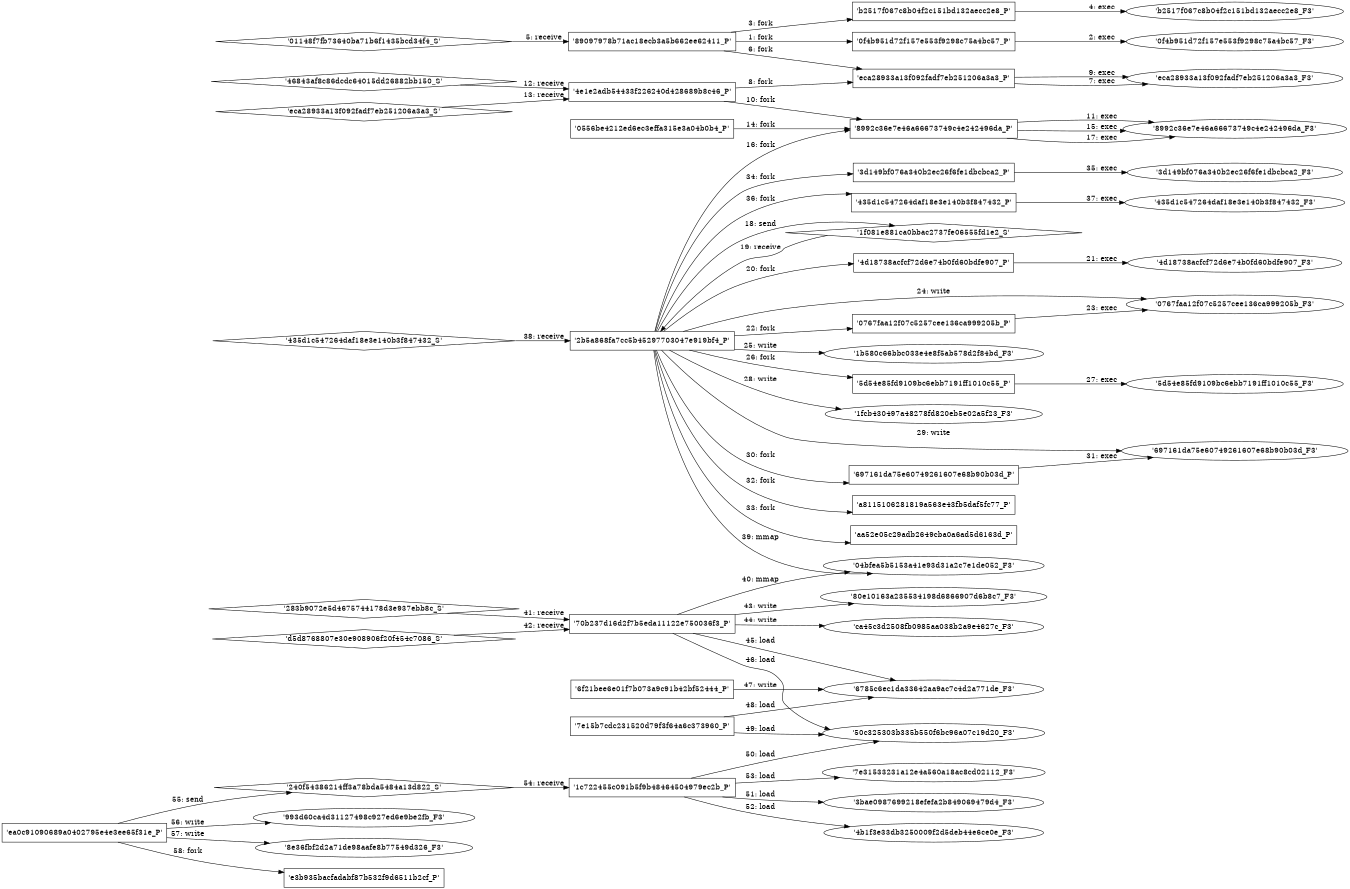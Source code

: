 digraph "D:\Learning\Paper\apt\基于CTI的攻击预警\Dataset\攻击图\ASGfromALLCTI\Sophisticated new Android malware marks the latest evolution of mobile ransomware.dot" {
rankdir="LR"
size="9"
fixedsize="false"
splines="true"
nodesep=0.3
ranksep=0
fontsize=10
overlap="scalexy"
engine= "neato"
	"'89097978b71ac18ecb3a5b662ee62411_P'" [node_type=Process shape=box]
	"'0f4b951d72f157e553f9298c75a4bc57_P'" [node_type=Process shape=box]
	"'89097978b71ac18ecb3a5b662ee62411_P'" -> "'0f4b951d72f157e553f9298c75a4bc57_P'" [label="1: fork"]
	"'0f4b951d72f157e553f9298c75a4bc57_P'" [node_type=Process shape=box]
	"'0f4b951d72f157e553f9298c75a4bc57_F3'" [node_type=File shape=ellipse]
	"'0f4b951d72f157e553f9298c75a4bc57_P'" -> "'0f4b951d72f157e553f9298c75a4bc57_F3'" [label="2: exec"]
	"'89097978b71ac18ecb3a5b662ee62411_P'" [node_type=Process shape=box]
	"'b2517f067c8b04f2c151bd132aecc2e8_P'" [node_type=Process shape=box]
	"'89097978b71ac18ecb3a5b662ee62411_P'" -> "'b2517f067c8b04f2c151bd132aecc2e8_P'" [label="3: fork"]
	"'b2517f067c8b04f2c151bd132aecc2e8_P'" [node_type=Process shape=box]
	"'b2517f067c8b04f2c151bd132aecc2e8_F3'" [node_type=File shape=ellipse]
	"'b2517f067c8b04f2c151bd132aecc2e8_P'" -> "'b2517f067c8b04f2c151bd132aecc2e8_F3'" [label="4: exec"]
	"'89097978b71ac18ecb3a5b662ee62411_P'" [node_type=Process shape=box]
	"'01148f7fb73640ba71b6f1435bcd34f4_S'" [node_type=Socket shape=diamond]
	"'01148f7fb73640ba71b6f1435bcd34f4_S'" -> "'89097978b71ac18ecb3a5b662ee62411_P'" [label="5: receive"]
	"'89097978b71ac18ecb3a5b662ee62411_P'" [node_type=Process shape=box]
	"'eca28933a13f092fadf7eb251206a3a3_P'" [node_type=Process shape=box]
	"'89097978b71ac18ecb3a5b662ee62411_P'" -> "'eca28933a13f092fadf7eb251206a3a3_P'" [label="6: fork"]
	"'eca28933a13f092fadf7eb251206a3a3_P'" [node_type=Process shape=box]
	"'eca28933a13f092fadf7eb251206a3a3_F3'" [node_type=File shape=ellipse]
	"'eca28933a13f092fadf7eb251206a3a3_P'" -> "'eca28933a13f092fadf7eb251206a3a3_F3'" [label="7: exec"]
	"'4e1e2adb54433f226240d428689b8c46_P'" [node_type=Process shape=box]
	"'eca28933a13f092fadf7eb251206a3a3_P'" [node_type=Process shape=box]
	"'4e1e2adb54433f226240d428689b8c46_P'" -> "'eca28933a13f092fadf7eb251206a3a3_P'" [label="8: fork"]
	"'eca28933a13f092fadf7eb251206a3a3_P'" [node_type=Process shape=box]
	"'eca28933a13f092fadf7eb251206a3a3_F3'" [node_type=File shape=ellipse]
	"'eca28933a13f092fadf7eb251206a3a3_P'" -> "'eca28933a13f092fadf7eb251206a3a3_F3'" [label="9: exec"]
	"'4e1e2adb54433f226240d428689b8c46_P'" [node_type=Process shape=box]
	"'8992c36e7e46a66673749c4e242496da_P'" [node_type=Process shape=box]
	"'4e1e2adb54433f226240d428689b8c46_P'" -> "'8992c36e7e46a66673749c4e242496da_P'" [label="10: fork"]
	"'8992c36e7e46a66673749c4e242496da_P'" [node_type=Process shape=box]
	"'8992c36e7e46a66673749c4e242496da_F3'" [node_type=File shape=ellipse]
	"'8992c36e7e46a66673749c4e242496da_P'" -> "'8992c36e7e46a66673749c4e242496da_F3'" [label="11: exec"]
	"'4e1e2adb54433f226240d428689b8c46_P'" [node_type=Process shape=box]
	"'46843af8c86dcdc64015dd26882bb150_S'" [node_type=Socket shape=diamond]
	"'46843af8c86dcdc64015dd26882bb150_S'" -> "'4e1e2adb54433f226240d428689b8c46_P'" [label="12: receive"]
	"'4e1e2adb54433f226240d428689b8c46_P'" [node_type=Process shape=box]
	"'eca28933a13f092fadf7eb251206a3a3_S'" [node_type=Socket shape=diamond]
	"'eca28933a13f092fadf7eb251206a3a3_S'" -> "'4e1e2adb54433f226240d428689b8c46_P'" [label="13: receive"]
	"'0556be4212ed6ec3effa315e3a04b0b4_P'" [node_type=Process shape=box]
	"'8992c36e7e46a66673749c4e242496da_P'" [node_type=Process shape=box]
	"'0556be4212ed6ec3effa315e3a04b0b4_P'" -> "'8992c36e7e46a66673749c4e242496da_P'" [label="14: fork"]
	"'8992c36e7e46a66673749c4e242496da_P'" [node_type=Process shape=box]
	"'8992c36e7e46a66673749c4e242496da_F3'" [node_type=File shape=ellipse]
	"'8992c36e7e46a66673749c4e242496da_P'" -> "'8992c36e7e46a66673749c4e242496da_F3'" [label="15: exec"]
	"'2b5a868fa7cc5b45297703047e919bf4_P'" [node_type=Process shape=box]
	"'8992c36e7e46a66673749c4e242496da_P'" [node_type=Process shape=box]
	"'2b5a868fa7cc5b45297703047e919bf4_P'" -> "'8992c36e7e46a66673749c4e242496da_P'" [label="16: fork"]
	"'8992c36e7e46a66673749c4e242496da_P'" [node_type=Process shape=box]
	"'8992c36e7e46a66673749c4e242496da_F3'" [node_type=File shape=ellipse]
	"'8992c36e7e46a66673749c4e242496da_P'" -> "'8992c36e7e46a66673749c4e242496da_F3'" [label="17: exec"]
	"'1f081e881ca0bbac2737fe06555fd1e2_S'" [node_type=Socket shape=diamond]
	"'2b5a868fa7cc5b45297703047e919bf4_P'" [node_type=Process shape=box]
	"'2b5a868fa7cc5b45297703047e919bf4_P'" -> "'1f081e881ca0bbac2737fe06555fd1e2_S'" [label="18: send"]
	"'1f081e881ca0bbac2737fe06555fd1e2_S'" -> "'2b5a868fa7cc5b45297703047e919bf4_P'" [label="19: receive"]
	"'2b5a868fa7cc5b45297703047e919bf4_P'" [node_type=Process shape=box]
	"'4d18738acfcf72d6e74b0fd60bdfe907_P'" [node_type=Process shape=box]
	"'2b5a868fa7cc5b45297703047e919bf4_P'" -> "'4d18738acfcf72d6e74b0fd60bdfe907_P'" [label="20: fork"]
	"'4d18738acfcf72d6e74b0fd60bdfe907_P'" [node_type=Process shape=box]
	"'4d18738acfcf72d6e74b0fd60bdfe907_F3'" [node_type=File shape=ellipse]
	"'4d18738acfcf72d6e74b0fd60bdfe907_P'" -> "'4d18738acfcf72d6e74b0fd60bdfe907_F3'" [label="21: exec"]
	"'2b5a868fa7cc5b45297703047e919bf4_P'" [node_type=Process shape=box]
	"'0767faa12f07c5257cee136ca999205b_P'" [node_type=Process shape=box]
	"'2b5a868fa7cc5b45297703047e919bf4_P'" -> "'0767faa12f07c5257cee136ca999205b_P'" [label="22: fork"]
	"'0767faa12f07c5257cee136ca999205b_P'" [node_type=Process shape=box]
	"'0767faa12f07c5257cee136ca999205b_F3'" [node_type=File shape=ellipse]
	"'0767faa12f07c5257cee136ca999205b_P'" -> "'0767faa12f07c5257cee136ca999205b_F3'" [label="23: exec"]
	"'0767faa12f07c5257cee136ca999205b_F3'" [node_type=file shape=ellipse]
	"'2b5a868fa7cc5b45297703047e919bf4_P'" [node_type=Process shape=box]
	"'2b5a868fa7cc5b45297703047e919bf4_P'" -> "'0767faa12f07c5257cee136ca999205b_F3'" [label="24: write"]
	"'1b580c66bbc033e4e8f5ab578d2f84bd_F3'" [node_type=file shape=ellipse]
	"'2b5a868fa7cc5b45297703047e919bf4_P'" [node_type=Process shape=box]
	"'2b5a868fa7cc5b45297703047e919bf4_P'" -> "'1b580c66bbc033e4e8f5ab578d2f84bd_F3'" [label="25: write"]
	"'2b5a868fa7cc5b45297703047e919bf4_P'" [node_type=Process shape=box]
	"'5d54e85fd9109bc6ebb7191ff1010c55_P'" [node_type=Process shape=box]
	"'2b5a868fa7cc5b45297703047e919bf4_P'" -> "'5d54e85fd9109bc6ebb7191ff1010c55_P'" [label="26: fork"]
	"'5d54e85fd9109bc6ebb7191ff1010c55_P'" [node_type=Process shape=box]
	"'5d54e85fd9109bc6ebb7191ff1010c55_F3'" [node_type=File shape=ellipse]
	"'5d54e85fd9109bc6ebb7191ff1010c55_P'" -> "'5d54e85fd9109bc6ebb7191ff1010c55_F3'" [label="27: exec"]
	"'1fcb430497a48278fd820eb5e02a5f23_F3'" [node_type=file shape=ellipse]
	"'2b5a868fa7cc5b45297703047e919bf4_P'" [node_type=Process shape=box]
	"'2b5a868fa7cc5b45297703047e919bf4_P'" -> "'1fcb430497a48278fd820eb5e02a5f23_F3'" [label="28: write"]
	"'697161da75e60749261607e68b90b03d_F3'" [node_type=file shape=ellipse]
	"'2b5a868fa7cc5b45297703047e919bf4_P'" [node_type=Process shape=box]
	"'2b5a868fa7cc5b45297703047e919bf4_P'" -> "'697161da75e60749261607e68b90b03d_F3'" [label="29: write"]
	"'2b5a868fa7cc5b45297703047e919bf4_P'" [node_type=Process shape=box]
	"'697161da75e60749261607e68b90b03d_P'" [node_type=Process shape=box]
	"'2b5a868fa7cc5b45297703047e919bf4_P'" -> "'697161da75e60749261607e68b90b03d_P'" [label="30: fork"]
	"'697161da75e60749261607e68b90b03d_P'" [node_type=Process shape=box]
	"'697161da75e60749261607e68b90b03d_F3'" [node_type=File shape=ellipse]
	"'697161da75e60749261607e68b90b03d_P'" -> "'697161da75e60749261607e68b90b03d_F3'" [label="31: exec"]
	"'2b5a868fa7cc5b45297703047e919bf4_P'" [node_type=Process shape=box]
	"'a8115106281819a563e43fb5daf5fc77_P'" [node_type=Process shape=box]
	"'2b5a868fa7cc5b45297703047e919bf4_P'" -> "'a8115106281819a563e43fb5daf5fc77_P'" [label="32: fork"]
	"'2b5a868fa7cc5b45297703047e919bf4_P'" [node_type=Process shape=box]
	"'aa52e05c29adb2649cba0a6ad5d6163d_P'" [node_type=Process shape=box]
	"'2b5a868fa7cc5b45297703047e919bf4_P'" -> "'aa52e05c29adb2649cba0a6ad5d6163d_P'" [label="33: fork"]
	"'2b5a868fa7cc5b45297703047e919bf4_P'" [node_type=Process shape=box]
	"'3d149bf076a340b2ec26f6fe1dbcbca2_P'" [node_type=Process shape=box]
	"'2b5a868fa7cc5b45297703047e919bf4_P'" -> "'3d149bf076a340b2ec26f6fe1dbcbca2_P'" [label="34: fork"]
	"'3d149bf076a340b2ec26f6fe1dbcbca2_P'" [node_type=Process shape=box]
	"'3d149bf076a340b2ec26f6fe1dbcbca2_F3'" [node_type=File shape=ellipse]
	"'3d149bf076a340b2ec26f6fe1dbcbca2_P'" -> "'3d149bf076a340b2ec26f6fe1dbcbca2_F3'" [label="35: exec"]
	"'2b5a868fa7cc5b45297703047e919bf4_P'" [node_type=Process shape=box]
	"'435d1c547264daf18e3e140b3f847432_P'" [node_type=Process shape=box]
	"'2b5a868fa7cc5b45297703047e919bf4_P'" -> "'435d1c547264daf18e3e140b3f847432_P'" [label="36: fork"]
	"'435d1c547264daf18e3e140b3f847432_P'" [node_type=Process shape=box]
	"'435d1c547264daf18e3e140b3f847432_F3'" [node_type=File shape=ellipse]
	"'435d1c547264daf18e3e140b3f847432_P'" -> "'435d1c547264daf18e3e140b3f847432_F3'" [label="37: exec"]
	"'2b5a868fa7cc5b45297703047e919bf4_P'" [node_type=Process shape=box]
	"'435d1c547264daf18e3e140b3f847432_S'" [node_type=Socket shape=diamond]
	"'435d1c547264daf18e3e140b3f847432_S'" -> "'2b5a868fa7cc5b45297703047e919bf4_P'" [label="38: receive"]
	"'04bfea5b5153a41e93d31a2c7e1de052_F3'" [node_type=file shape=ellipse]
	"'2b5a868fa7cc5b45297703047e919bf4_P'" [node_type=Process shape=box]
	"'2b5a868fa7cc5b45297703047e919bf4_P'" -> "'04bfea5b5153a41e93d31a2c7e1de052_F3'" [label="39: mmap"]
	"'04bfea5b5153a41e93d31a2c7e1de052_F3'" [node_type=file shape=ellipse]
	"'70b237d16d2f7b5eda11122e750036f3_P'" [node_type=Process shape=box]
	"'70b237d16d2f7b5eda11122e750036f3_P'" -> "'04bfea5b5153a41e93d31a2c7e1de052_F3'" [label="40: mmap"]
	"'70b237d16d2f7b5eda11122e750036f3_P'" [node_type=Process shape=box]
	"'283b9072e5d4675744178d3e937ebb8c_S'" [node_type=Socket shape=diamond]
	"'283b9072e5d4675744178d3e937ebb8c_S'" -> "'70b237d16d2f7b5eda11122e750036f3_P'" [label="41: receive"]
	"'70b237d16d2f7b5eda11122e750036f3_P'" [node_type=Process shape=box]
	"'d5d8768807e30e908906f20f454c7086_S'" [node_type=Socket shape=diamond]
	"'d5d8768807e30e908906f20f454c7086_S'" -> "'70b237d16d2f7b5eda11122e750036f3_P'" [label="42: receive"]
	"'80e10163a235534198d6866907d6b8c7_F3'" [node_type=file shape=ellipse]
	"'70b237d16d2f7b5eda11122e750036f3_P'" [node_type=Process shape=box]
	"'70b237d16d2f7b5eda11122e750036f3_P'" -> "'80e10163a235534198d6866907d6b8c7_F3'" [label="43: write"]
	"'ca45c3d2508fb0985aa038b2a9e4627c_F3'" [node_type=file shape=ellipse]
	"'70b237d16d2f7b5eda11122e750036f3_P'" [node_type=Process shape=box]
	"'70b237d16d2f7b5eda11122e750036f3_P'" -> "'ca45c3d2508fb0985aa038b2a9e4627c_F3'" [label="44: write"]
	"'6785c6ec1da33642aa9ac7c4d2a771de_F3'" [node_type=file shape=ellipse]
	"'70b237d16d2f7b5eda11122e750036f3_P'" [node_type=Process shape=box]
	"'70b237d16d2f7b5eda11122e750036f3_P'" -> "'6785c6ec1da33642aa9ac7c4d2a771de_F3'" [label="45: load"]
	"'50c325303b335b550f6bc96a07c19d20_F3'" [node_type=file shape=ellipse]
	"'70b237d16d2f7b5eda11122e750036f3_P'" [node_type=Process shape=box]
	"'70b237d16d2f7b5eda11122e750036f3_P'" -> "'50c325303b335b550f6bc96a07c19d20_F3'" [label="46: load"]
	"'6785c6ec1da33642aa9ac7c4d2a771de_F3'" [node_type=file shape=ellipse]
	"'6f21bee6e01f7b073a9c91b42bf52444_P'" [node_type=Process shape=box]
	"'6f21bee6e01f7b073a9c91b42bf52444_P'" -> "'6785c6ec1da33642aa9ac7c4d2a771de_F3'" [label="47: write"]
	"'6785c6ec1da33642aa9ac7c4d2a771de_F3'" [node_type=file shape=ellipse]
	"'7e15b7cdc231520d79f3f64a6c373960_P'" [node_type=Process shape=box]
	"'7e15b7cdc231520d79f3f64a6c373960_P'" -> "'6785c6ec1da33642aa9ac7c4d2a771de_F3'" [label="48: load"]
	"'50c325303b335b550f6bc96a07c19d20_F3'" [node_type=file shape=ellipse]
	"'7e15b7cdc231520d79f3f64a6c373960_P'" [node_type=Process shape=box]
	"'7e15b7cdc231520d79f3f64a6c373960_P'" -> "'50c325303b335b550f6bc96a07c19d20_F3'" [label="49: load"]
	"'50c325303b335b550f6bc96a07c19d20_F3'" [node_type=file shape=ellipse]
	"'1c722455c091b5f9b48464504979ec2b_P'" [node_type=Process shape=box]
	"'1c722455c091b5f9b48464504979ec2b_P'" -> "'50c325303b335b550f6bc96a07c19d20_F3'" [label="50: load"]
	"'3bae0987699218efefa2b849069479d4_F3'" [node_type=file shape=ellipse]
	"'1c722455c091b5f9b48464504979ec2b_P'" [node_type=Process shape=box]
	"'1c722455c091b5f9b48464504979ec2b_P'" -> "'3bae0987699218efefa2b849069479d4_F3'" [label="51: load"]
	"'4b1f3e33db3250009f2d5deb44e6ce0e_F3'" [node_type=file shape=ellipse]
	"'1c722455c091b5f9b48464504979ec2b_P'" [node_type=Process shape=box]
	"'1c722455c091b5f9b48464504979ec2b_P'" -> "'4b1f3e33db3250009f2d5deb44e6ce0e_F3'" [label="52: load"]
	"'7e31533231a12e4a560a18ac8cd02112_F3'" [node_type=file shape=ellipse]
	"'1c722455c091b5f9b48464504979ec2b_P'" [node_type=Process shape=box]
	"'1c722455c091b5f9b48464504979ec2b_P'" -> "'7e31533231a12e4a560a18ac8cd02112_F3'" [label="53: load"]
	"'1c722455c091b5f9b48464504979ec2b_P'" [node_type=Process shape=box]
	"'240f54386214ff3a78bda5484a13d822_S'" [node_type=Socket shape=diamond]
	"'240f54386214ff3a78bda5484a13d822_S'" -> "'1c722455c091b5f9b48464504979ec2b_P'" [label="54: receive"]
	"'240f54386214ff3a78bda5484a13d822_S'" [node_type=Socket shape=diamond]
	"'ea0c91090689a0402795e4e3ee65f31e_P'" [node_type=Process shape=box]
	"'ea0c91090689a0402795e4e3ee65f31e_P'" -> "'240f54386214ff3a78bda5484a13d822_S'" [label="55: send"]
	"'993d60ca4d31127498c927ed6e9be2fb_F3'" [node_type=file shape=ellipse]
	"'ea0c91090689a0402795e4e3ee65f31e_P'" [node_type=Process shape=box]
	"'ea0c91090689a0402795e4e3ee65f31e_P'" -> "'993d60ca4d31127498c927ed6e9be2fb_F3'" [label="56: write"]
	"'8e36fbf2d2a71de98aafe8b77549d326_F3'" [node_type=file shape=ellipse]
	"'ea0c91090689a0402795e4e3ee65f31e_P'" [node_type=Process shape=box]
	"'ea0c91090689a0402795e4e3ee65f31e_P'" -> "'8e36fbf2d2a71de98aafe8b77549d326_F3'" [label="57: write"]
	"'ea0c91090689a0402795e4e3ee65f31e_P'" [node_type=Process shape=box]
	"'e3b935bacfadabf87b532f9d6511b2cf_P'" [node_type=Process shape=box]
	"'ea0c91090689a0402795e4e3ee65f31e_P'" -> "'e3b935bacfadabf87b532f9d6511b2cf_P'" [label="58: fork"]
}
